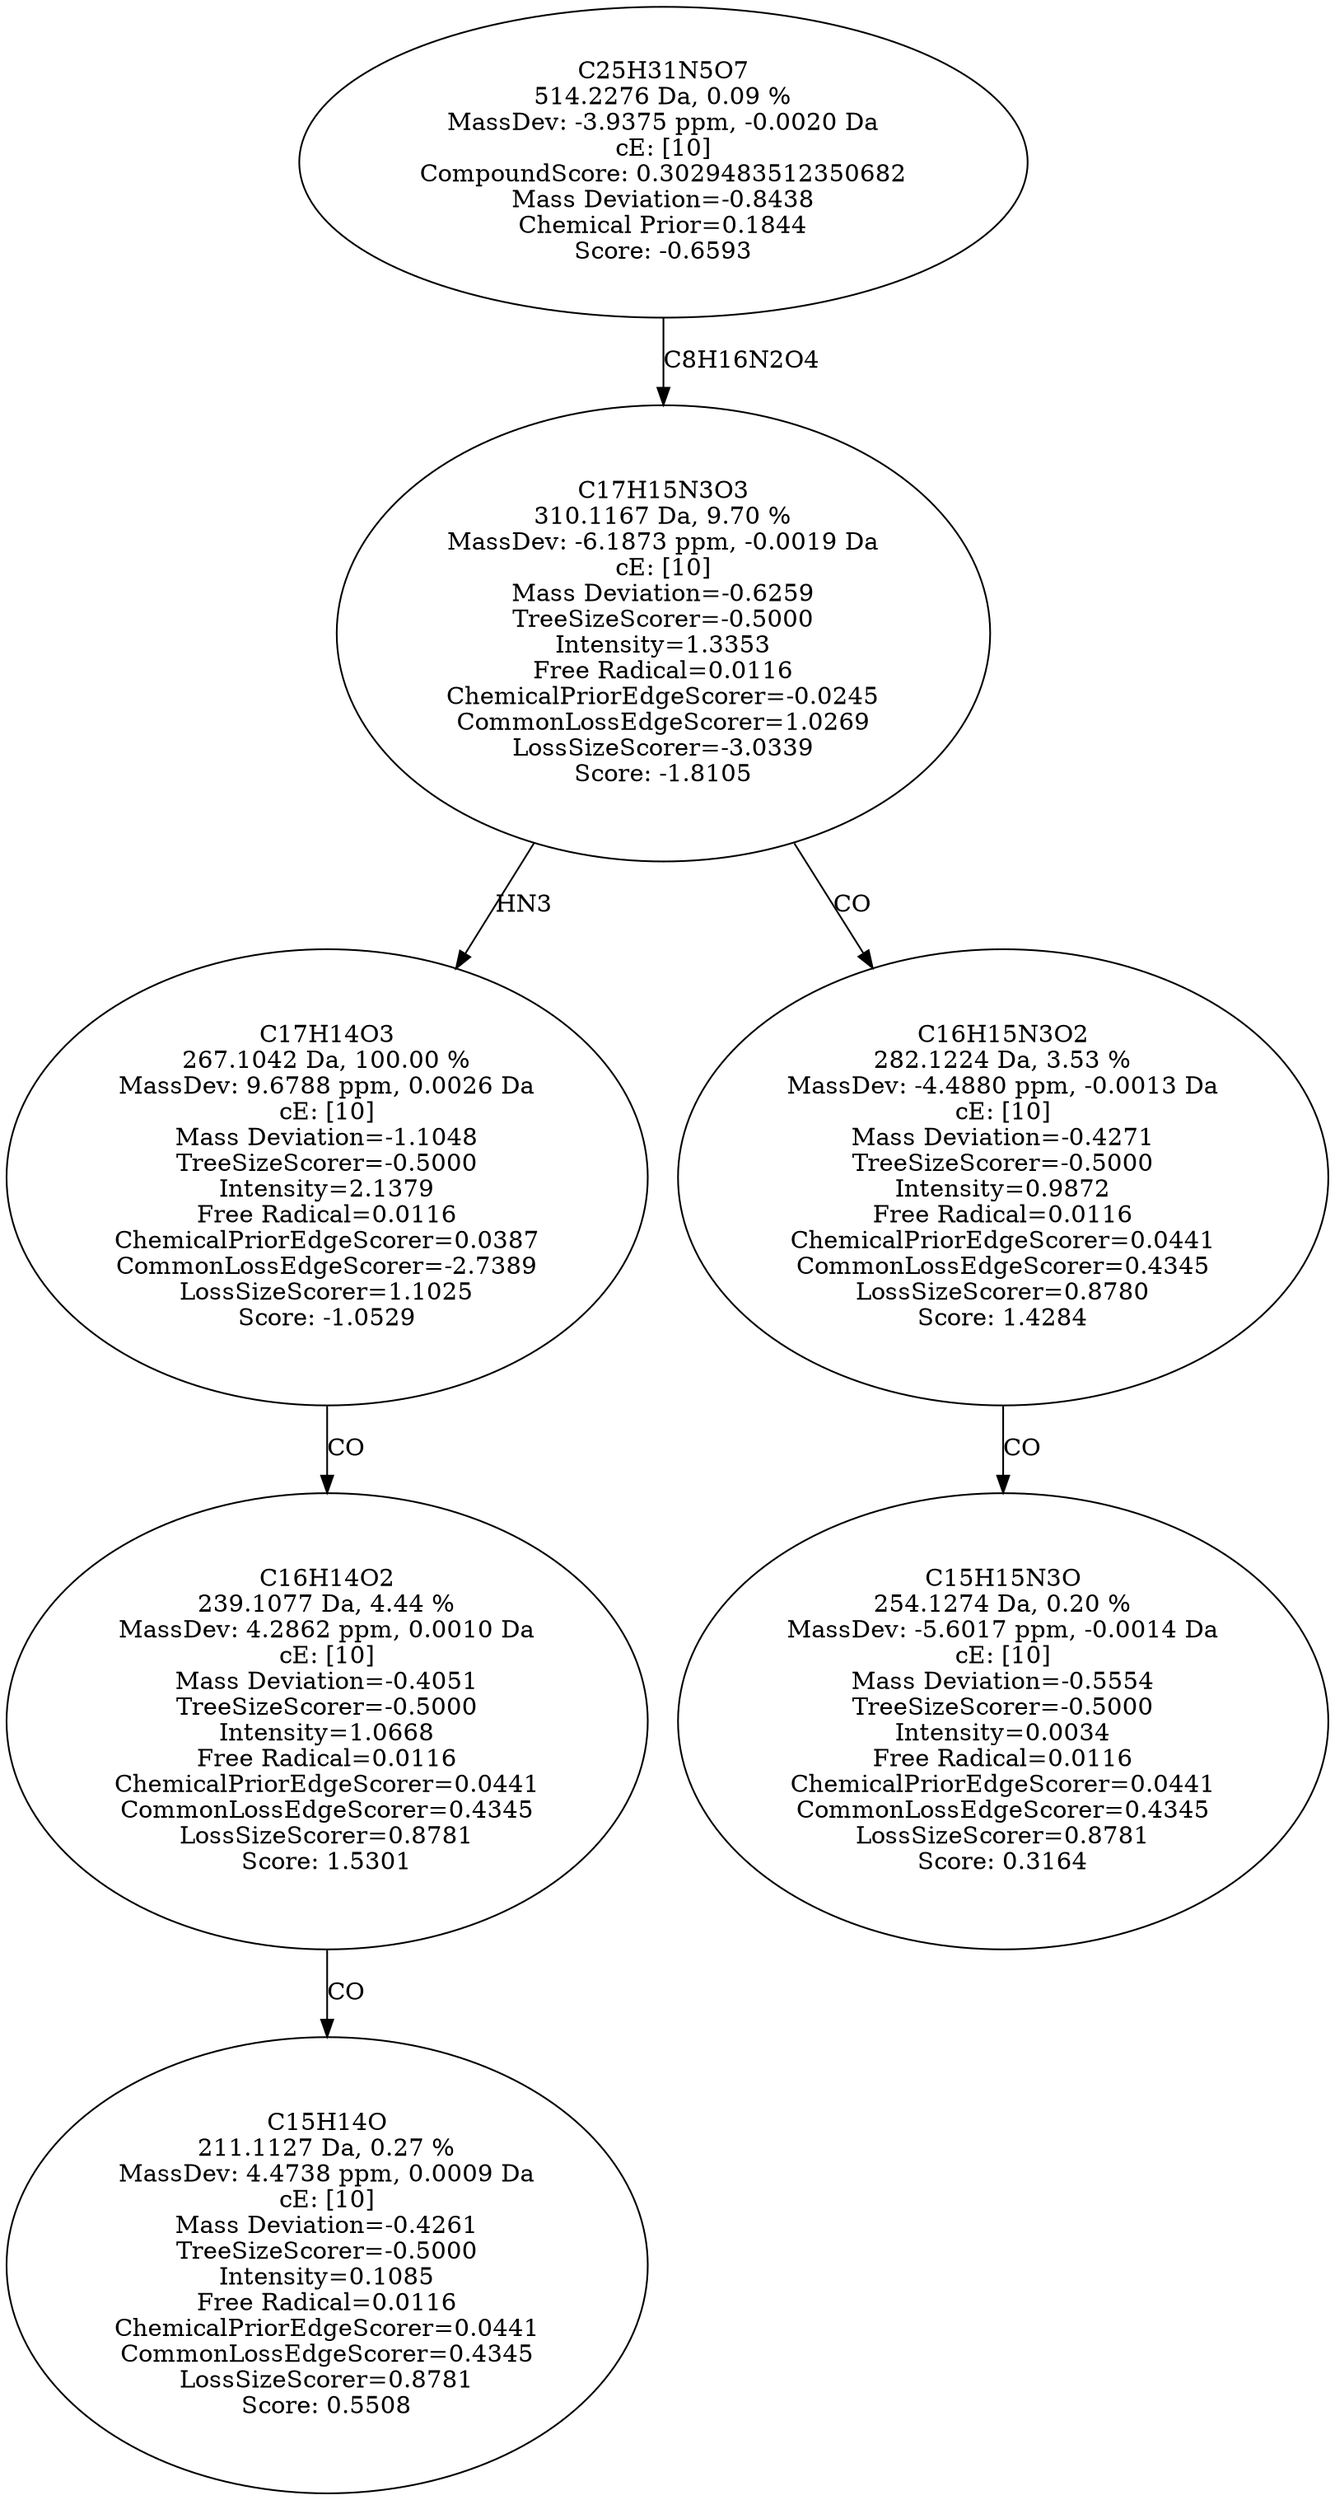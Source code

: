 strict digraph {
v1 [label="C15H14O\n211.1127 Da, 0.27 %\nMassDev: 4.4738 ppm, 0.0009 Da\ncE: [10]\nMass Deviation=-0.4261\nTreeSizeScorer=-0.5000\nIntensity=0.1085\nFree Radical=0.0116\nChemicalPriorEdgeScorer=0.0441\nCommonLossEdgeScorer=0.4345\nLossSizeScorer=0.8781\nScore: 0.5508"];
v2 [label="C16H14O2\n239.1077 Da, 4.44 %\nMassDev: 4.2862 ppm, 0.0010 Da\ncE: [10]\nMass Deviation=-0.4051\nTreeSizeScorer=-0.5000\nIntensity=1.0668\nFree Radical=0.0116\nChemicalPriorEdgeScorer=0.0441\nCommonLossEdgeScorer=0.4345\nLossSizeScorer=0.8781\nScore: 1.5301"];
v3 [label="C17H14O3\n267.1042 Da, 100.00 %\nMassDev: 9.6788 ppm, 0.0026 Da\ncE: [10]\nMass Deviation=-1.1048\nTreeSizeScorer=-0.5000\nIntensity=2.1379\nFree Radical=0.0116\nChemicalPriorEdgeScorer=0.0387\nCommonLossEdgeScorer=-2.7389\nLossSizeScorer=1.1025\nScore: -1.0529"];
v4 [label="C15H15N3O\n254.1274 Da, 0.20 %\nMassDev: -5.6017 ppm, -0.0014 Da\ncE: [10]\nMass Deviation=-0.5554\nTreeSizeScorer=-0.5000\nIntensity=0.0034\nFree Radical=0.0116\nChemicalPriorEdgeScorer=0.0441\nCommonLossEdgeScorer=0.4345\nLossSizeScorer=0.8781\nScore: 0.3164"];
v5 [label="C16H15N3O2\n282.1224 Da, 3.53 %\nMassDev: -4.4880 ppm, -0.0013 Da\ncE: [10]\nMass Deviation=-0.4271\nTreeSizeScorer=-0.5000\nIntensity=0.9872\nFree Radical=0.0116\nChemicalPriorEdgeScorer=0.0441\nCommonLossEdgeScorer=0.4345\nLossSizeScorer=0.8780\nScore: 1.4284"];
v6 [label="C17H15N3O3\n310.1167 Da, 9.70 %\nMassDev: -6.1873 ppm, -0.0019 Da\ncE: [10]\nMass Deviation=-0.6259\nTreeSizeScorer=-0.5000\nIntensity=1.3353\nFree Radical=0.0116\nChemicalPriorEdgeScorer=-0.0245\nCommonLossEdgeScorer=1.0269\nLossSizeScorer=-3.0339\nScore: -1.8105"];
v7 [label="C25H31N5O7\n514.2276 Da, 0.09 %\nMassDev: -3.9375 ppm, -0.0020 Da\ncE: [10]\nCompoundScore: 0.3029483512350682\nMass Deviation=-0.8438\nChemical Prior=0.1844\nScore: -0.6593"];
v2 -> v1 [label="CO"];
v3 -> v2 [label="CO"];
v6 -> v3 [label="HN3"];
v5 -> v4 [label="CO"];
v6 -> v5 [label="CO"];
v7 -> v6 [label="C8H16N2O4"];
}